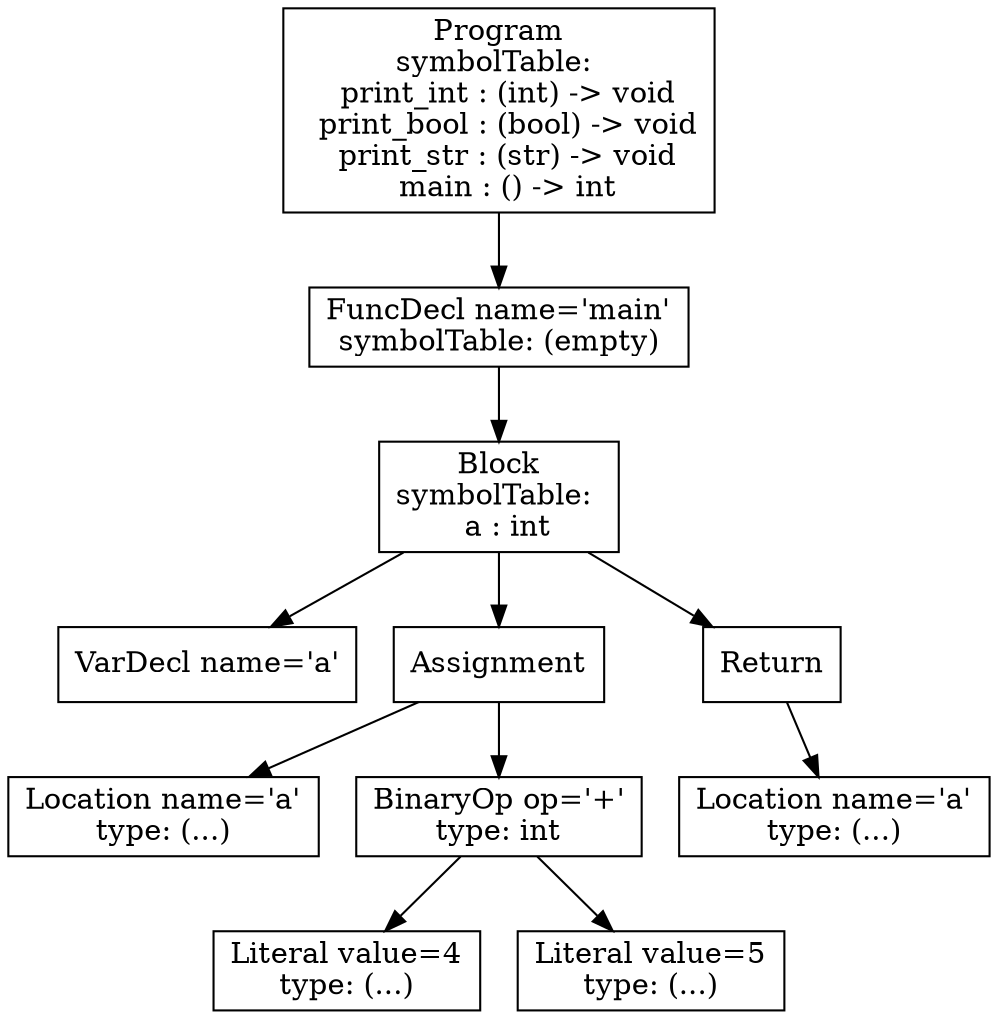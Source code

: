 digraph AST {
3 [shape=box, label="VarDecl name='a'"];
5 [shape=box, label="Location name='a'\ntype: (...)"];
7 [shape=box, label="Literal value=4\ntype: (...)"];
8 [shape=box, label="Literal value=5\ntype: (...)"];
6 [shape=box, label="BinaryOp op='+'\ntype: int"];
6 -> 7;
6 -> 8;
4 [shape=box, label="Assignment"];
4 -> 5;
4 -> 6;
10 [shape=box, label="Location name='a'\ntype: (...)"];
9 [shape=box, label="Return"];
9 -> 10;
2 [shape=box, label="Block\nsymbolTable: \n  a : int"];
2 -> 3;
2 -> 4;
2 -> 9;
1 [shape=box, label="FuncDecl name='main'\nsymbolTable: (empty)"];
1 -> 2;
0 [shape=box, label="Program\nsymbolTable: \n  print_int : (int) -> void\n  print_bool : (bool) -> void\n  print_str : (str) -> void\n  main : () -> int"];
0 -> 1;
}
